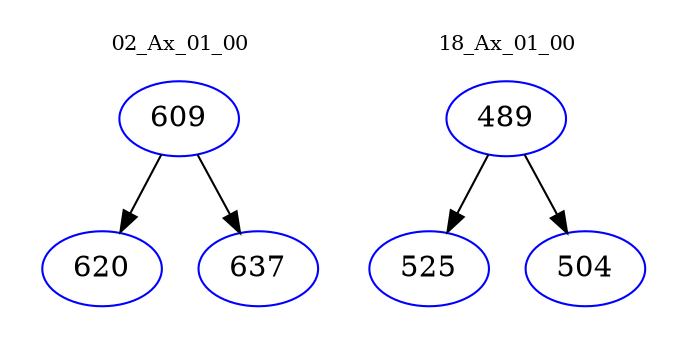 digraph{
subgraph cluster_0 {
color = white
label = "02_Ax_01_00";
fontsize=10;
T0_609 [label="609", color="blue"]
T0_609 -> T0_620 [color="black"]
T0_620 [label="620", color="blue"]
T0_609 -> T0_637 [color="black"]
T0_637 [label="637", color="blue"]
}
subgraph cluster_1 {
color = white
label = "18_Ax_01_00";
fontsize=10;
T1_489 [label="489", color="blue"]
T1_489 -> T1_525 [color="black"]
T1_525 [label="525", color="blue"]
T1_489 -> T1_504 [color="black"]
T1_504 [label="504", color="blue"]
}
}
